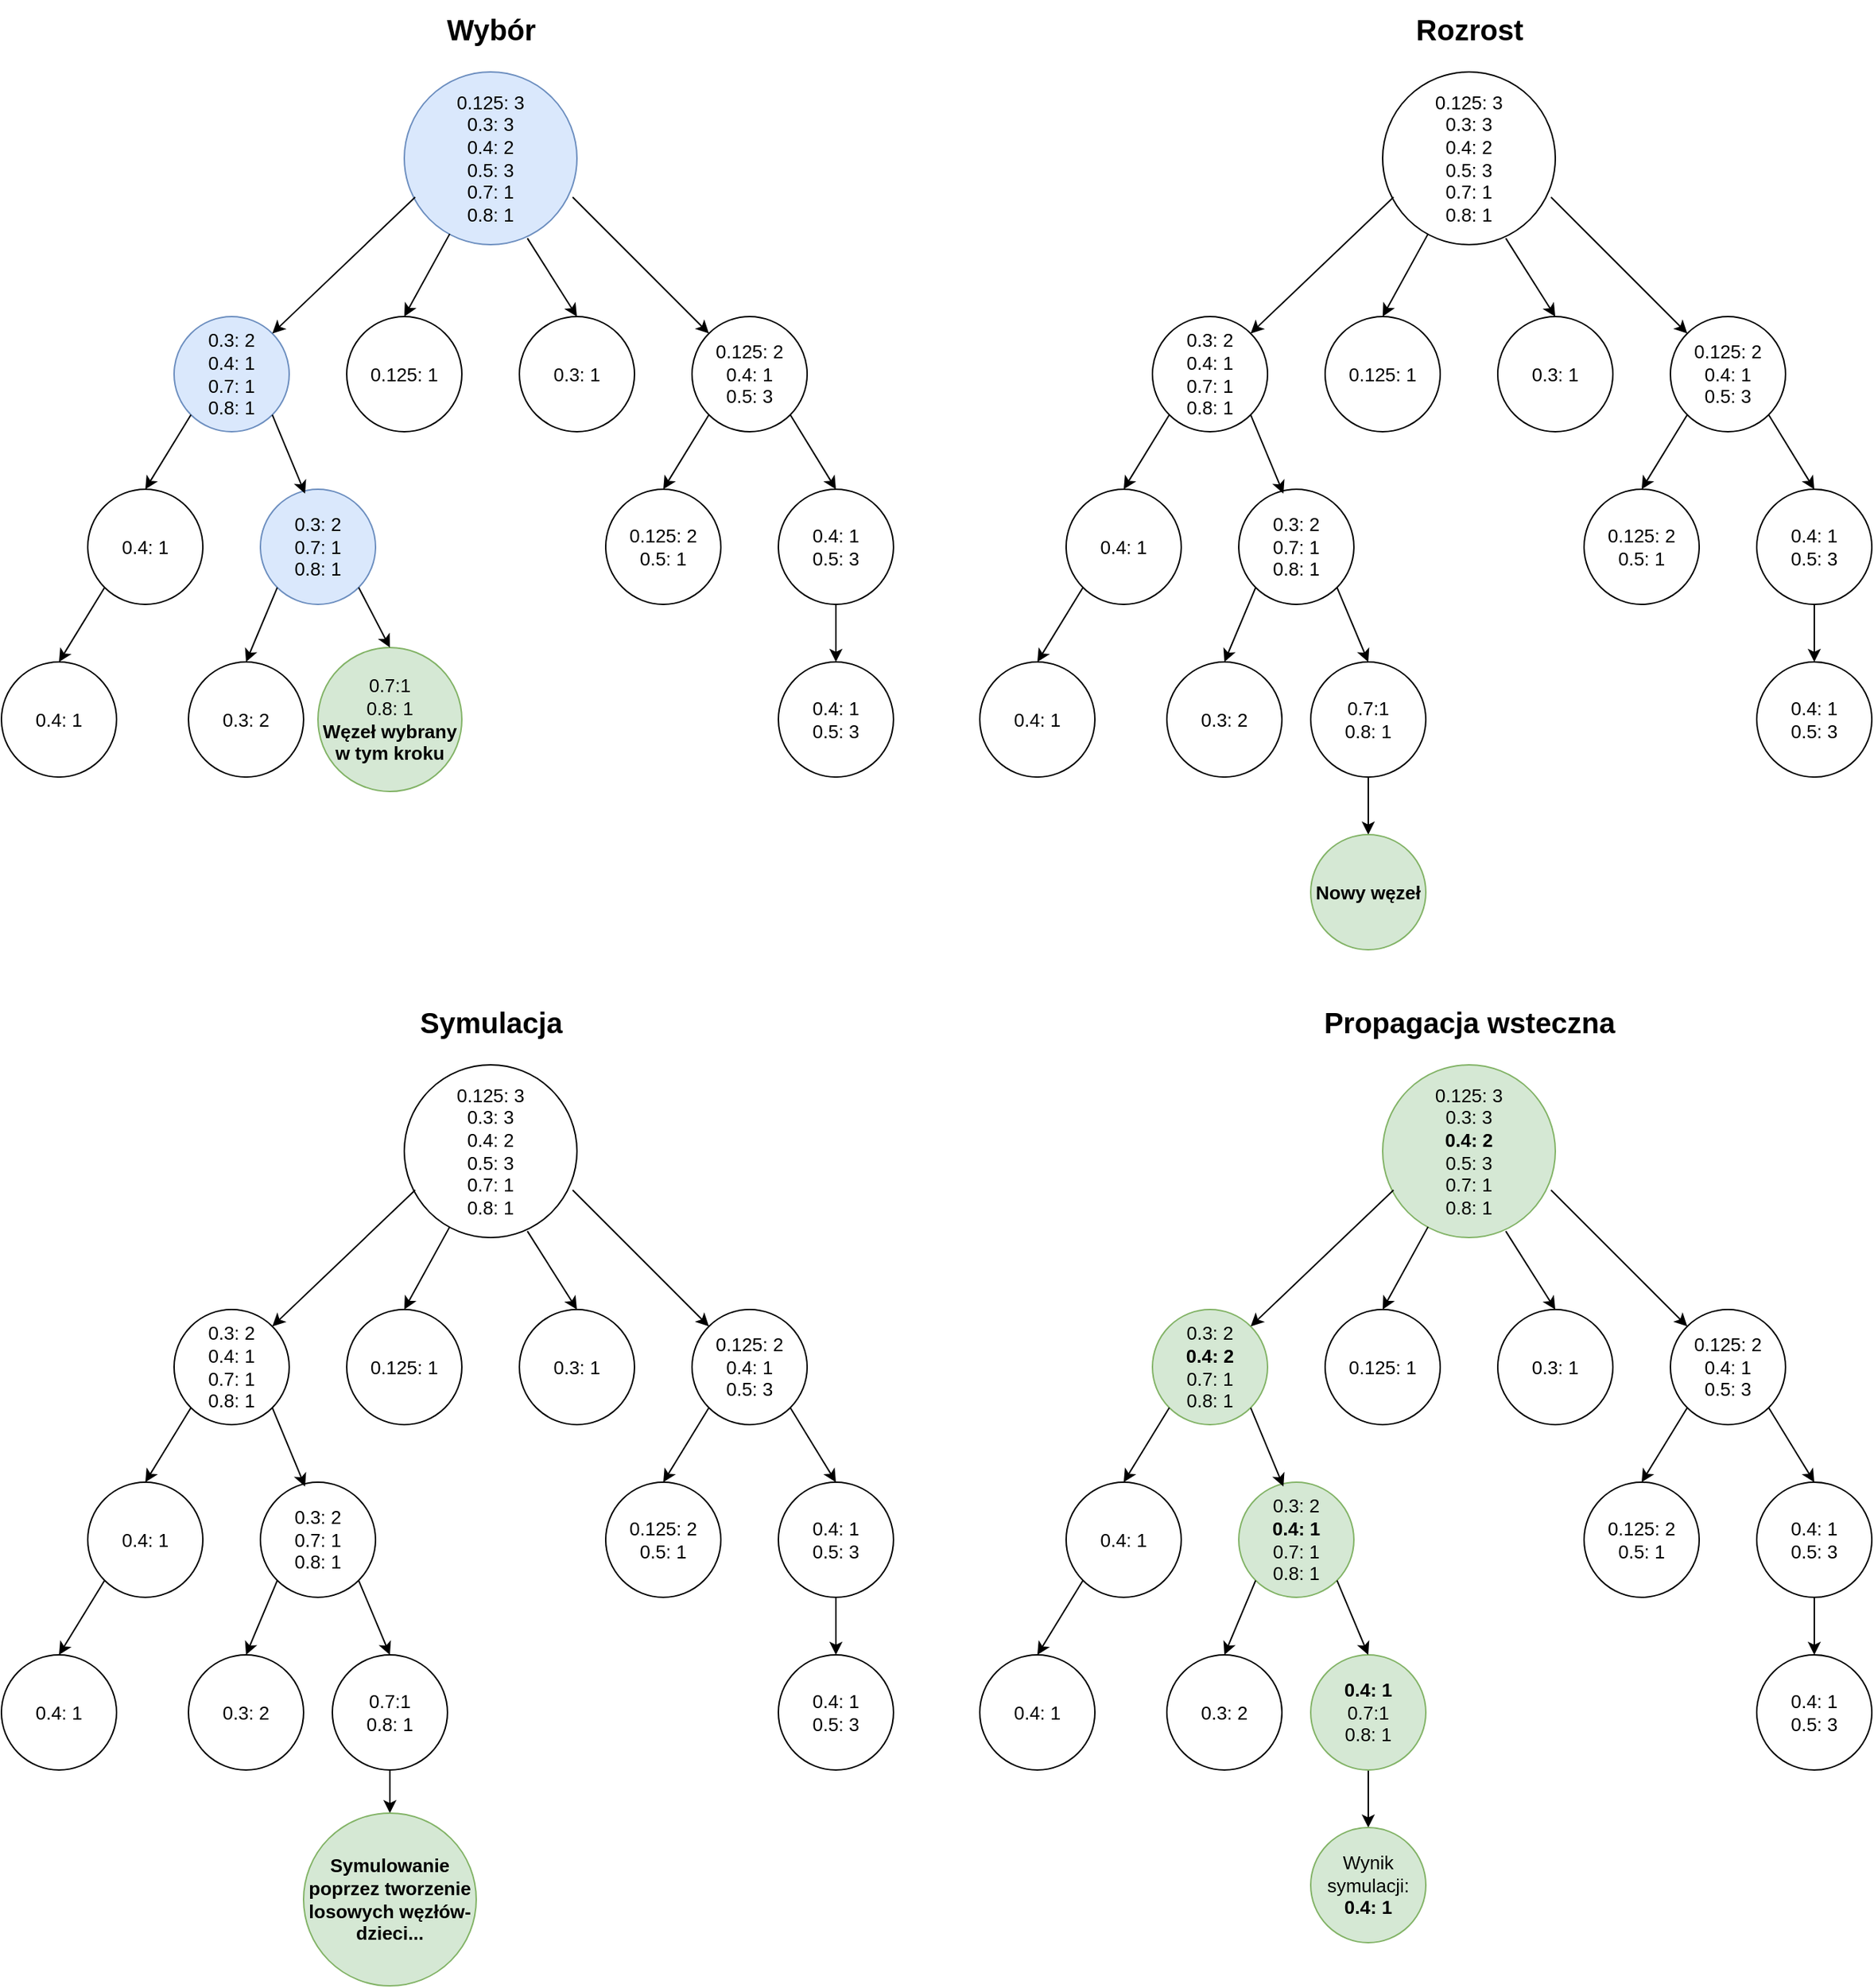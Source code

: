 <mxfile version="21.6.6" type="device">
  <diagram name="Strona-1" id="SK47CS4bZNbIK0wlR7om">
    <mxGraphModel dx="1687" dy="2038" grid="1" gridSize="10" guides="1" tooltips="1" connect="1" arrows="1" fold="1" page="1" pageScale="1" pageWidth="827" pageHeight="1169" math="0" shadow="0">
      <root>
        <mxCell id="0" />
        <mxCell id="1" parent="0" />
        <mxCell id="Z0uKMzJHQEfr-BB_KsoD-1" value="0.125: 3&lt;br style=&quot;font-size: 13px;&quot;&gt;0.3: 3&lt;br style=&quot;font-size: 13px;&quot;&gt;0.4: 2&lt;br style=&quot;font-size: 13px;&quot;&gt;0.5: 3&lt;br style=&quot;font-size: 13px;&quot;&gt;0.7: 1&lt;br style=&quot;font-size: 13px;&quot;&gt;0.8: 1" style="ellipse;whiteSpace=wrap;html=1;aspect=fixed;fillColor=#dae8fc;strokeColor=#6c8ebf;fontSize=13;" vertex="1" parent="1">
          <mxGeometry x="320" y="30" width="120" height="120" as="geometry" />
        </mxCell>
        <mxCell id="Z0uKMzJHQEfr-BB_KsoD-2" value="0.3: 2&lt;br style=&quot;font-size: 13px;&quot;&gt;0.4: 1&lt;br style=&quot;font-size: 13px;&quot;&gt;0.7: 1&lt;br style=&quot;font-size: 13px;&quot;&gt;0.8: 1" style="ellipse;whiteSpace=wrap;html=1;aspect=fixed;fillColor=#dae8fc;strokeColor=#6c8ebf;fontSize=13;" vertex="1" parent="1">
          <mxGeometry x="160" y="200" width="80" height="80" as="geometry" />
        </mxCell>
        <mxCell id="Z0uKMzJHQEfr-BB_KsoD-3" value="0.125: 1" style="ellipse;whiteSpace=wrap;html=1;aspect=fixed;fontSize=13;" vertex="1" parent="1">
          <mxGeometry x="280" y="200" width="80" height="80" as="geometry" />
        </mxCell>
        <mxCell id="Z0uKMzJHQEfr-BB_KsoD-4" value="0.3: 1" style="ellipse;whiteSpace=wrap;html=1;aspect=fixed;fontSize=13;" vertex="1" parent="1">
          <mxGeometry x="400" y="200" width="80" height="80" as="geometry" />
        </mxCell>
        <mxCell id="Z0uKMzJHQEfr-BB_KsoD-5" value="0.125: 2&lt;br style=&quot;font-size: 13px;&quot;&gt;0.4: 1&lt;br style=&quot;font-size: 13px;&quot;&gt;0.5: 3" style="ellipse;whiteSpace=wrap;html=1;aspect=fixed;fontSize=13;" vertex="1" parent="1">
          <mxGeometry x="520" y="200" width="80" height="80" as="geometry" />
        </mxCell>
        <mxCell id="Z0uKMzJHQEfr-BB_KsoD-7" value="" style="endArrow=classic;html=1;rounded=0;exitX=0.063;exitY=0.725;exitDx=0;exitDy=0;entryX=1;entryY=0;entryDx=0;entryDy=0;exitPerimeter=0;fontSize=13;" edge="1" parent="1" source="Z0uKMzJHQEfr-BB_KsoD-1" target="Z0uKMzJHQEfr-BB_KsoD-2">
          <mxGeometry width="50" height="50" relative="1" as="geometry">
            <mxPoint x="250" y="180" as="sourcePoint" />
            <mxPoint x="300" y="130" as="targetPoint" />
          </mxGeometry>
        </mxCell>
        <mxCell id="Z0uKMzJHQEfr-BB_KsoD-8" value="" style="endArrow=classic;html=1;rounded=0;exitX=0.263;exitY=0.938;exitDx=0;exitDy=0;entryX=0.5;entryY=0;entryDx=0;entryDy=0;exitPerimeter=0;fontSize=13;" edge="1" parent="1" source="Z0uKMzJHQEfr-BB_KsoD-1" target="Z0uKMzJHQEfr-BB_KsoD-3">
          <mxGeometry width="50" height="50" relative="1" as="geometry">
            <mxPoint x="360" y="200" as="sourcePoint" />
            <mxPoint x="410" y="150" as="targetPoint" />
          </mxGeometry>
        </mxCell>
        <mxCell id="Z0uKMzJHQEfr-BB_KsoD-9" value="" style="endArrow=classic;html=1;rounded=0;exitX=0.713;exitY=0.963;exitDx=0;exitDy=0;entryX=0.5;entryY=0;entryDx=0;entryDy=0;exitPerimeter=0;fontSize=13;" edge="1" parent="1" source="Z0uKMzJHQEfr-BB_KsoD-1" target="Z0uKMzJHQEfr-BB_KsoD-4">
          <mxGeometry width="50" height="50" relative="1" as="geometry">
            <mxPoint x="460" y="180" as="sourcePoint" />
            <mxPoint x="510" y="130" as="targetPoint" />
          </mxGeometry>
        </mxCell>
        <mxCell id="Z0uKMzJHQEfr-BB_KsoD-10" value="" style="endArrow=classic;html=1;rounded=0;exitX=0.975;exitY=0.725;exitDx=0;exitDy=0;entryX=0;entryY=0;entryDx=0;entryDy=0;exitPerimeter=0;fontSize=13;" edge="1" parent="1" source="Z0uKMzJHQEfr-BB_KsoD-1" target="Z0uKMzJHQEfr-BB_KsoD-5">
          <mxGeometry width="50" height="50" relative="1" as="geometry">
            <mxPoint x="510" y="160" as="sourcePoint" />
            <mxPoint x="560" y="110" as="targetPoint" />
          </mxGeometry>
        </mxCell>
        <mxCell id="Z0uKMzJHQEfr-BB_KsoD-11" value="0.125: 2&lt;br style=&quot;font-size: 13px;&quot;&gt;0.5: 1" style="ellipse;whiteSpace=wrap;html=1;aspect=fixed;fontSize=13;" vertex="1" parent="1">
          <mxGeometry x="460" y="320" width="80" height="80" as="geometry" />
        </mxCell>
        <mxCell id="Z0uKMzJHQEfr-BB_KsoD-17" style="edgeStyle=orthogonalEdgeStyle;rounded=0;orthogonalLoop=1;jettySize=auto;html=1;exitX=0.5;exitY=1;exitDx=0;exitDy=0;entryX=0.5;entryY=0;entryDx=0;entryDy=0;fontSize=13;" edge="1" parent="1" source="Z0uKMzJHQEfr-BB_KsoD-12" target="Z0uKMzJHQEfr-BB_KsoD-16">
          <mxGeometry relative="1" as="geometry" />
        </mxCell>
        <mxCell id="Z0uKMzJHQEfr-BB_KsoD-12" value="0.4: 1&lt;br style=&quot;font-size: 13px;&quot;&gt;0.5: 3" style="ellipse;whiteSpace=wrap;html=1;aspect=fixed;fontSize=13;" vertex="1" parent="1">
          <mxGeometry x="580" y="320" width="80" height="80" as="geometry" />
        </mxCell>
        <mxCell id="Z0uKMzJHQEfr-BB_KsoD-14" value="" style="endArrow=classic;html=1;rounded=0;exitX=0;exitY=1;exitDx=0;exitDy=0;entryX=0.5;entryY=0;entryDx=0;entryDy=0;fontSize=13;" edge="1" parent="1" source="Z0uKMzJHQEfr-BB_KsoD-5" target="Z0uKMzJHQEfr-BB_KsoD-11">
          <mxGeometry width="50" height="50" relative="1" as="geometry">
            <mxPoint x="540" y="470" as="sourcePoint" />
            <mxPoint x="590" y="420" as="targetPoint" />
          </mxGeometry>
        </mxCell>
        <mxCell id="Z0uKMzJHQEfr-BB_KsoD-15" value="" style="endArrow=classic;html=1;rounded=0;exitX=1;exitY=1;exitDx=0;exitDy=0;entryX=0.5;entryY=0;entryDx=0;entryDy=0;fontSize=13;" edge="1" parent="1" source="Z0uKMzJHQEfr-BB_KsoD-5" target="Z0uKMzJHQEfr-BB_KsoD-12">
          <mxGeometry width="50" height="50" relative="1" as="geometry">
            <mxPoint x="670" y="290" as="sourcePoint" />
            <mxPoint x="720" y="240" as="targetPoint" />
          </mxGeometry>
        </mxCell>
        <mxCell id="Z0uKMzJHQEfr-BB_KsoD-16" value="0.4: 1&lt;br style=&quot;border-color: var(--border-color); font-size: 13px;&quot;&gt;0.5: 3" style="ellipse;whiteSpace=wrap;html=1;aspect=fixed;fontSize=13;" vertex="1" parent="1">
          <mxGeometry x="580" y="440" width="80" height="80" as="geometry" />
        </mxCell>
        <mxCell id="Z0uKMzJHQEfr-BB_KsoD-18" value="0.4: 1" style="ellipse;whiteSpace=wrap;html=1;aspect=fixed;fontSize=13;" vertex="1" parent="1">
          <mxGeometry x="100" y="320" width="80" height="80" as="geometry" />
        </mxCell>
        <mxCell id="Z0uKMzJHQEfr-BB_KsoD-19" value="0.3: 2&lt;br style=&quot;font-size: 13px;&quot;&gt;0.7: 1&lt;br style=&quot;font-size: 13px;&quot;&gt;0.8: 1" style="ellipse;whiteSpace=wrap;html=1;aspect=fixed;fillColor=#dae8fc;strokeColor=#6c8ebf;fontSize=13;" vertex="1" parent="1">
          <mxGeometry x="220" y="320" width="80" height="80" as="geometry" />
        </mxCell>
        <mxCell id="Z0uKMzJHQEfr-BB_KsoD-20" value="" style="endArrow=classic;html=1;rounded=0;exitX=0;exitY=1;exitDx=0;exitDy=0;entryX=0.5;entryY=0;entryDx=0;entryDy=0;fontSize=13;" edge="1" parent="1" source="Z0uKMzJHQEfr-BB_KsoD-2" target="Z0uKMzJHQEfr-BB_KsoD-18">
          <mxGeometry width="50" height="50" relative="1" as="geometry">
            <mxPoint x="50" y="300" as="sourcePoint" />
            <mxPoint x="100" y="250" as="targetPoint" />
          </mxGeometry>
        </mxCell>
        <mxCell id="Z0uKMzJHQEfr-BB_KsoD-21" value="" style="endArrow=classic;html=1;rounded=0;exitX=1;exitY=1;exitDx=0;exitDy=0;entryX=0.388;entryY=0.038;entryDx=0;entryDy=0;entryPerimeter=0;fontSize=13;" edge="1" parent="1" source="Z0uKMzJHQEfr-BB_KsoD-2" target="Z0uKMzJHQEfr-BB_KsoD-19">
          <mxGeometry width="50" height="50" relative="1" as="geometry">
            <mxPoint x="250" y="480" as="sourcePoint" />
            <mxPoint x="300" y="430" as="targetPoint" />
          </mxGeometry>
        </mxCell>
        <mxCell id="Z0uKMzJHQEfr-BB_KsoD-22" value="0.4: 1" style="ellipse;whiteSpace=wrap;html=1;aspect=fixed;fontSize=13;" vertex="1" parent="1">
          <mxGeometry x="40" y="440" width="80" height="80" as="geometry" />
        </mxCell>
        <mxCell id="Z0uKMzJHQEfr-BB_KsoD-24" value="0.3: 2" style="ellipse;whiteSpace=wrap;html=1;aspect=fixed;fontSize=13;" vertex="1" parent="1">
          <mxGeometry x="170" y="440" width="80" height="80" as="geometry" />
        </mxCell>
        <mxCell id="Z0uKMzJHQEfr-BB_KsoD-25" value="" style="endArrow=classic;html=1;rounded=0;exitX=0;exitY=1;exitDx=0;exitDy=0;entryX=0.5;entryY=0;entryDx=0;entryDy=0;fontSize=13;" edge="1" parent="1" source="Z0uKMzJHQEfr-BB_KsoD-18" target="Z0uKMzJHQEfr-BB_KsoD-22">
          <mxGeometry width="50" height="50" relative="1" as="geometry">
            <mxPoint x="40" y="470" as="sourcePoint" />
            <mxPoint x="90" y="420" as="targetPoint" />
          </mxGeometry>
        </mxCell>
        <mxCell id="Z0uKMzJHQEfr-BB_KsoD-26" value="0.7:1&lt;br style=&quot;font-size: 13px;&quot;&gt;0.8: 1&lt;br style=&quot;font-size: 13px;&quot;&gt;&lt;b&gt;Węzeł wybrany&lt;br style=&quot;border-color: var(--border-color); font-size: 13px;&quot;&gt;w tym kroku&lt;/b&gt;" style="ellipse;whiteSpace=wrap;html=1;aspect=fixed;fillColor=#d5e8d4;strokeColor=#82b366;fontSize=13;" vertex="1" parent="1">
          <mxGeometry x="260" y="430" width="100" height="100" as="geometry" />
        </mxCell>
        <mxCell id="Z0uKMzJHQEfr-BB_KsoD-27" value="" style="endArrow=classic;html=1;rounded=0;exitX=0;exitY=1;exitDx=0;exitDy=0;entryX=0.5;entryY=0;entryDx=0;entryDy=0;fontSize=13;" edge="1" parent="1" source="Z0uKMzJHQEfr-BB_KsoD-19" target="Z0uKMzJHQEfr-BB_KsoD-24">
          <mxGeometry width="50" height="50" relative="1" as="geometry">
            <mxPoint x="300" y="600" as="sourcePoint" />
            <mxPoint x="350" y="550" as="targetPoint" />
          </mxGeometry>
        </mxCell>
        <mxCell id="Z0uKMzJHQEfr-BB_KsoD-28" value="" style="endArrow=classic;html=1;rounded=0;exitX=1;exitY=1;exitDx=0;exitDy=0;entryX=0.5;entryY=0;entryDx=0;entryDy=0;fontSize=13;" edge="1" parent="1" source="Z0uKMzJHQEfr-BB_KsoD-19" target="Z0uKMzJHQEfr-BB_KsoD-26">
          <mxGeometry width="50" height="50" relative="1" as="geometry">
            <mxPoint x="330" y="440" as="sourcePoint" />
            <mxPoint x="380" y="390" as="targetPoint" />
          </mxGeometry>
        </mxCell>
        <mxCell id="Z0uKMzJHQEfr-BB_KsoD-29" value="0.125: 3&lt;br style=&quot;font-size: 13px;&quot;&gt;0.3: 3&lt;br style=&quot;font-size: 13px;&quot;&gt;0.4: 2&lt;br style=&quot;font-size: 13px;&quot;&gt;0.5: 3&lt;br style=&quot;font-size: 13px;&quot;&gt;0.7: 1&lt;br style=&quot;font-size: 13px;&quot;&gt;0.8: 1" style="ellipse;whiteSpace=wrap;html=1;aspect=fixed;fontSize=13;" vertex="1" parent="1">
          <mxGeometry x="1000" y="30" width="120" height="120" as="geometry" />
        </mxCell>
        <mxCell id="Z0uKMzJHQEfr-BB_KsoD-30" value="0.3: 2&lt;br style=&quot;font-size: 13px;&quot;&gt;0.4: 1&lt;br style=&quot;font-size: 13px;&quot;&gt;0.7: 1&lt;br style=&quot;font-size: 13px;&quot;&gt;0.8: 1" style="ellipse;whiteSpace=wrap;html=1;aspect=fixed;fontSize=13;" vertex="1" parent="1">
          <mxGeometry x="840" y="200" width="80" height="80" as="geometry" />
        </mxCell>
        <mxCell id="Z0uKMzJHQEfr-BB_KsoD-31" value="0.125: 1" style="ellipse;whiteSpace=wrap;html=1;aspect=fixed;fontSize=13;" vertex="1" parent="1">
          <mxGeometry x="960" y="200" width="80" height="80" as="geometry" />
        </mxCell>
        <mxCell id="Z0uKMzJHQEfr-BB_KsoD-32" value="0.3: 1" style="ellipse;whiteSpace=wrap;html=1;aspect=fixed;fontSize=13;" vertex="1" parent="1">
          <mxGeometry x="1080" y="200" width="80" height="80" as="geometry" />
        </mxCell>
        <mxCell id="Z0uKMzJHQEfr-BB_KsoD-33" value="0.125: 2&lt;br style=&quot;font-size: 13px;&quot;&gt;0.4: 1&lt;br style=&quot;font-size: 13px;&quot;&gt;0.5: 3" style="ellipse;whiteSpace=wrap;html=1;aspect=fixed;fontSize=13;" vertex="1" parent="1">
          <mxGeometry x="1200" y="200" width="80" height="80" as="geometry" />
        </mxCell>
        <mxCell id="Z0uKMzJHQEfr-BB_KsoD-34" value="" style="endArrow=classic;html=1;rounded=0;exitX=0.063;exitY=0.725;exitDx=0;exitDy=0;entryX=1;entryY=0;entryDx=0;entryDy=0;exitPerimeter=0;fontSize=13;" edge="1" parent="1" source="Z0uKMzJHQEfr-BB_KsoD-29" target="Z0uKMzJHQEfr-BB_KsoD-30">
          <mxGeometry width="50" height="50" relative="1" as="geometry">
            <mxPoint x="930" y="180" as="sourcePoint" />
            <mxPoint x="980" y="130" as="targetPoint" />
          </mxGeometry>
        </mxCell>
        <mxCell id="Z0uKMzJHQEfr-BB_KsoD-35" value="" style="endArrow=classic;html=1;rounded=0;exitX=0.263;exitY=0.938;exitDx=0;exitDy=0;entryX=0.5;entryY=0;entryDx=0;entryDy=0;exitPerimeter=0;fontSize=13;" edge="1" parent="1" source="Z0uKMzJHQEfr-BB_KsoD-29" target="Z0uKMzJHQEfr-BB_KsoD-31">
          <mxGeometry width="50" height="50" relative="1" as="geometry">
            <mxPoint x="1040" y="200" as="sourcePoint" />
            <mxPoint x="1090" y="150" as="targetPoint" />
          </mxGeometry>
        </mxCell>
        <mxCell id="Z0uKMzJHQEfr-BB_KsoD-36" value="" style="endArrow=classic;html=1;rounded=0;exitX=0.713;exitY=0.963;exitDx=0;exitDy=0;entryX=0.5;entryY=0;entryDx=0;entryDy=0;exitPerimeter=0;fontSize=13;" edge="1" parent="1" source="Z0uKMzJHQEfr-BB_KsoD-29" target="Z0uKMzJHQEfr-BB_KsoD-32">
          <mxGeometry width="50" height="50" relative="1" as="geometry">
            <mxPoint x="1140" y="180" as="sourcePoint" />
            <mxPoint x="1190" y="130" as="targetPoint" />
          </mxGeometry>
        </mxCell>
        <mxCell id="Z0uKMzJHQEfr-BB_KsoD-37" value="" style="endArrow=classic;html=1;rounded=0;exitX=0.975;exitY=0.725;exitDx=0;exitDy=0;entryX=0;entryY=0;entryDx=0;entryDy=0;exitPerimeter=0;fontSize=13;" edge="1" parent="1" source="Z0uKMzJHQEfr-BB_KsoD-29" target="Z0uKMzJHQEfr-BB_KsoD-33">
          <mxGeometry width="50" height="50" relative="1" as="geometry">
            <mxPoint x="1190" y="160" as="sourcePoint" />
            <mxPoint x="1240" y="110" as="targetPoint" />
          </mxGeometry>
        </mxCell>
        <mxCell id="Z0uKMzJHQEfr-BB_KsoD-38" value="0.125: 2&lt;br style=&quot;font-size: 13px;&quot;&gt;0.5: 1" style="ellipse;whiteSpace=wrap;html=1;aspect=fixed;fontSize=13;" vertex="1" parent="1">
          <mxGeometry x="1140" y="320" width="80" height="80" as="geometry" />
        </mxCell>
        <mxCell id="Z0uKMzJHQEfr-BB_KsoD-39" style="edgeStyle=orthogonalEdgeStyle;rounded=0;orthogonalLoop=1;jettySize=auto;html=1;exitX=0.5;exitY=1;exitDx=0;exitDy=0;entryX=0.5;entryY=0;entryDx=0;entryDy=0;fontSize=13;" edge="1" parent="1" source="Z0uKMzJHQEfr-BB_KsoD-40" target="Z0uKMzJHQEfr-BB_KsoD-43">
          <mxGeometry relative="1" as="geometry" />
        </mxCell>
        <mxCell id="Z0uKMzJHQEfr-BB_KsoD-40" value="0.4: 1&lt;br style=&quot;font-size: 13px;&quot;&gt;0.5: 3" style="ellipse;whiteSpace=wrap;html=1;aspect=fixed;fontSize=13;" vertex="1" parent="1">
          <mxGeometry x="1260" y="320" width="80" height="80" as="geometry" />
        </mxCell>
        <mxCell id="Z0uKMzJHQEfr-BB_KsoD-41" value="" style="endArrow=classic;html=1;rounded=0;exitX=0;exitY=1;exitDx=0;exitDy=0;entryX=0.5;entryY=0;entryDx=0;entryDy=0;fontSize=13;" edge="1" parent="1" source="Z0uKMzJHQEfr-BB_KsoD-33" target="Z0uKMzJHQEfr-BB_KsoD-38">
          <mxGeometry width="50" height="50" relative="1" as="geometry">
            <mxPoint x="1220" y="470" as="sourcePoint" />
            <mxPoint x="1270" y="420" as="targetPoint" />
          </mxGeometry>
        </mxCell>
        <mxCell id="Z0uKMzJHQEfr-BB_KsoD-42" value="" style="endArrow=classic;html=1;rounded=0;exitX=1;exitY=1;exitDx=0;exitDy=0;entryX=0.5;entryY=0;entryDx=0;entryDy=0;fontSize=13;" edge="1" parent="1" source="Z0uKMzJHQEfr-BB_KsoD-33" target="Z0uKMzJHQEfr-BB_KsoD-40">
          <mxGeometry width="50" height="50" relative="1" as="geometry">
            <mxPoint x="1350" y="290" as="sourcePoint" />
            <mxPoint x="1400" y="240" as="targetPoint" />
          </mxGeometry>
        </mxCell>
        <mxCell id="Z0uKMzJHQEfr-BB_KsoD-43" value="0.4: 1&lt;br style=&quot;border-color: var(--border-color); font-size: 13px;&quot;&gt;0.5: 3" style="ellipse;whiteSpace=wrap;html=1;aspect=fixed;fontSize=13;" vertex="1" parent="1">
          <mxGeometry x="1260" y="440" width="80" height="80" as="geometry" />
        </mxCell>
        <mxCell id="Z0uKMzJHQEfr-BB_KsoD-44" value="0.4: 1" style="ellipse;whiteSpace=wrap;html=1;aspect=fixed;fontSize=13;" vertex="1" parent="1">
          <mxGeometry x="780" y="320" width="80" height="80" as="geometry" />
        </mxCell>
        <mxCell id="Z0uKMzJHQEfr-BB_KsoD-45" value="0.3: 2&lt;br style=&quot;font-size: 13px;&quot;&gt;0.7: 1&lt;br style=&quot;font-size: 13px;&quot;&gt;0.8: 1" style="ellipse;whiteSpace=wrap;html=1;aspect=fixed;fontSize=13;" vertex="1" parent="1">
          <mxGeometry x="900" y="320" width="80" height="80" as="geometry" />
        </mxCell>
        <mxCell id="Z0uKMzJHQEfr-BB_KsoD-46" value="" style="endArrow=classic;html=1;rounded=0;exitX=0;exitY=1;exitDx=0;exitDy=0;entryX=0.5;entryY=0;entryDx=0;entryDy=0;fontSize=13;" edge="1" parent="1" source="Z0uKMzJHQEfr-BB_KsoD-30" target="Z0uKMzJHQEfr-BB_KsoD-44">
          <mxGeometry width="50" height="50" relative="1" as="geometry">
            <mxPoint x="730" y="300" as="sourcePoint" />
            <mxPoint x="780" y="250" as="targetPoint" />
          </mxGeometry>
        </mxCell>
        <mxCell id="Z0uKMzJHQEfr-BB_KsoD-47" value="" style="endArrow=classic;html=1;rounded=0;exitX=1;exitY=1;exitDx=0;exitDy=0;entryX=0.388;entryY=0.038;entryDx=0;entryDy=0;entryPerimeter=0;fontSize=13;" edge="1" parent="1" source="Z0uKMzJHQEfr-BB_KsoD-30" target="Z0uKMzJHQEfr-BB_KsoD-45">
          <mxGeometry width="50" height="50" relative="1" as="geometry">
            <mxPoint x="930" y="480" as="sourcePoint" />
            <mxPoint x="980" y="430" as="targetPoint" />
          </mxGeometry>
        </mxCell>
        <mxCell id="Z0uKMzJHQEfr-BB_KsoD-48" value="0.4: 1" style="ellipse;whiteSpace=wrap;html=1;aspect=fixed;fontSize=13;" vertex="1" parent="1">
          <mxGeometry x="720" y="440" width="80" height="80" as="geometry" />
        </mxCell>
        <mxCell id="Z0uKMzJHQEfr-BB_KsoD-49" value="0.3: 2" style="ellipse;whiteSpace=wrap;html=1;aspect=fixed;fontSize=13;" vertex="1" parent="1">
          <mxGeometry x="850" y="440" width="80" height="80" as="geometry" />
        </mxCell>
        <mxCell id="Z0uKMzJHQEfr-BB_KsoD-50" value="" style="endArrow=classic;html=1;rounded=0;exitX=0;exitY=1;exitDx=0;exitDy=0;entryX=0.5;entryY=0;entryDx=0;entryDy=0;fontSize=13;" edge="1" parent="1" source="Z0uKMzJHQEfr-BB_KsoD-44" target="Z0uKMzJHQEfr-BB_KsoD-48">
          <mxGeometry width="50" height="50" relative="1" as="geometry">
            <mxPoint x="720" y="470" as="sourcePoint" />
            <mxPoint x="770" y="420" as="targetPoint" />
          </mxGeometry>
        </mxCell>
        <mxCell id="Z0uKMzJHQEfr-BB_KsoD-57" style="edgeStyle=orthogonalEdgeStyle;rounded=0;orthogonalLoop=1;jettySize=auto;html=1;exitX=0.5;exitY=1;exitDx=0;exitDy=0;entryX=0.5;entryY=0;entryDx=0;entryDy=0;fontSize=13;" edge="1" parent="1" source="Z0uKMzJHQEfr-BB_KsoD-51" target="Z0uKMzJHQEfr-BB_KsoD-56">
          <mxGeometry relative="1" as="geometry" />
        </mxCell>
        <mxCell id="Z0uKMzJHQEfr-BB_KsoD-51" value="0.7:1&lt;br style=&quot;font-size: 13px;&quot;&gt;0.8: 1" style="ellipse;whiteSpace=wrap;html=1;aspect=fixed;fontSize=13;" vertex="1" parent="1">
          <mxGeometry x="950" y="440" width="80" height="80" as="geometry" />
        </mxCell>
        <mxCell id="Z0uKMzJHQEfr-BB_KsoD-52" value="" style="endArrow=classic;html=1;rounded=0;exitX=0;exitY=1;exitDx=0;exitDy=0;entryX=0.5;entryY=0;entryDx=0;entryDy=0;fontSize=13;" edge="1" parent="1" source="Z0uKMzJHQEfr-BB_KsoD-45" target="Z0uKMzJHQEfr-BB_KsoD-49">
          <mxGeometry width="50" height="50" relative="1" as="geometry">
            <mxPoint x="980" y="600" as="sourcePoint" />
            <mxPoint x="1030" y="550" as="targetPoint" />
          </mxGeometry>
        </mxCell>
        <mxCell id="Z0uKMzJHQEfr-BB_KsoD-53" value="" style="endArrow=classic;html=1;rounded=0;exitX=1;exitY=1;exitDx=0;exitDy=0;entryX=0.5;entryY=0;entryDx=0;entryDy=0;fontSize=13;" edge="1" parent="1" source="Z0uKMzJHQEfr-BB_KsoD-45" target="Z0uKMzJHQEfr-BB_KsoD-51">
          <mxGeometry width="50" height="50" relative="1" as="geometry">
            <mxPoint x="1010" y="440" as="sourcePoint" />
            <mxPoint x="1060" y="390" as="targetPoint" />
          </mxGeometry>
        </mxCell>
        <mxCell id="Z0uKMzJHQEfr-BB_KsoD-54" value="Wybór" style="text;html=1;align=center;verticalAlign=middle;resizable=0;points=[];autosize=1;strokeColor=none;fillColor=none;fontSize=20;fontStyle=1" vertex="1" parent="1">
          <mxGeometry x="335" y="-20" width="90" height="40" as="geometry" />
        </mxCell>
        <mxCell id="Z0uKMzJHQEfr-BB_KsoD-55" value="Rozrost" style="text;html=1;align=center;verticalAlign=middle;resizable=0;points=[];autosize=1;strokeColor=none;fillColor=none;fontSize=20;fontStyle=1" vertex="1" parent="1">
          <mxGeometry x="1010" y="-20" width="100" height="40" as="geometry" />
        </mxCell>
        <mxCell id="Z0uKMzJHQEfr-BB_KsoD-56" value="&lt;b&gt;Nowy węzeł&lt;/b&gt;" style="ellipse;whiteSpace=wrap;html=1;aspect=fixed;fillColor=#d5e8d4;strokeColor=#82b366;fontSize=13;" vertex="1" parent="1">
          <mxGeometry x="950" y="560" width="80" height="80" as="geometry" />
        </mxCell>
        <mxCell id="Z0uKMzJHQEfr-BB_KsoD-58" value="0.125: 3&lt;br style=&quot;font-size: 13px;&quot;&gt;0.3: 3&lt;br style=&quot;font-size: 13px;&quot;&gt;0.4: 2&lt;br style=&quot;font-size: 13px;&quot;&gt;0.5: 3&lt;br style=&quot;font-size: 13px;&quot;&gt;0.7: 1&lt;br style=&quot;font-size: 13px;&quot;&gt;0.8: 1" style="ellipse;whiteSpace=wrap;html=1;aspect=fixed;fontSize=13;" vertex="1" parent="1">
          <mxGeometry x="320" y="720" width="120" height="120" as="geometry" />
        </mxCell>
        <mxCell id="Z0uKMzJHQEfr-BB_KsoD-59" value="0.3: 2&lt;br style=&quot;font-size: 13px;&quot;&gt;0.4: 1&lt;br style=&quot;font-size: 13px;&quot;&gt;0.7: 1&lt;br style=&quot;font-size: 13px;&quot;&gt;0.8: 1" style="ellipse;whiteSpace=wrap;html=1;aspect=fixed;fontSize=13;" vertex="1" parent="1">
          <mxGeometry x="160" y="890" width="80" height="80" as="geometry" />
        </mxCell>
        <mxCell id="Z0uKMzJHQEfr-BB_KsoD-60" value="0.125: 1" style="ellipse;whiteSpace=wrap;html=1;aspect=fixed;fontSize=13;" vertex="1" parent="1">
          <mxGeometry x="280" y="890" width="80" height="80" as="geometry" />
        </mxCell>
        <mxCell id="Z0uKMzJHQEfr-BB_KsoD-61" value="0.3: 1" style="ellipse;whiteSpace=wrap;html=1;aspect=fixed;fontSize=13;" vertex="1" parent="1">
          <mxGeometry x="400" y="890" width="80" height="80" as="geometry" />
        </mxCell>
        <mxCell id="Z0uKMzJHQEfr-BB_KsoD-62" value="0.125: 2&lt;br style=&quot;font-size: 13px;&quot;&gt;0.4: 1&lt;br style=&quot;font-size: 13px;&quot;&gt;0.5: 3" style="ellipse;whiteSpace=wrap;html=1;aspect=fixed;fontSize=13;" vertex="1" parent="1">
          <mxGeometry x="520" y="890" width="80" height="80" as="geometry" />
        </mxCell>
        <mxCell id="Z0uKMzJHQEfr-BB_KsoD-63" value="" style="endArrow=classic;html=1;rounded=0;exitX=0.063;exitY=0.725;exitDx=0;exitDy=0;entryX=1;entryY=0;entryDx=0;entryDy=0;exitPerimeter=0;fontSize=13;" edge="1" parent="1" source="Z0uKMzJHQEfr-BB_KsoD-58" target="Z0uKMzJHQEfr-BB_KsoD-59">
          <mxGeometry width="50" height="50" relative="1" as="geometry">
            <mxPoint x="250" y="870" as="sourcePoint" />
            <mxPoint x="300" y="820" as="targetPoint" />
          </mxGeometry>
        </mxCell>
        <mxCell id="Z0uKMzJHQEfr-BB_KsoD-64" value="" style="endArrow=classic;html=1;rounded=0;exitX=0.263;exitY=0.938;exitDx=0;exitDy=0;entryX=0.5;entryY=0;entryDx=0;entryDy=0;exitPerimeter=0;fontSize=13;" edge="1" parent="1" source="Z0uKMzJHQEfr-BB_KsoD-58" target="Z0uKMzJHQEfr-BB_KsoD-60">
          <mxGeometry width="50" height="50" relative="1" as="geometry">
            <mxPoint x="360" y="890" as="sourcePoint" />
            <mxPoint x="410" y="840" as="targetPoint" />
          </mxGeometry>
        </mxCell>
        <mxCell id="Z0uKMzJHQEfr-BB_KsoD-65" value="" style="endArrow=classic;html=1;rounded=0;exitX=0.713;exitY=0.963;exitDx=0;exitDy=0;entryX=0.5;entryY=0;entryDx=0;entryDy=0;exitPerimeter=0;fontSize=13;" edge="1" parent="1" source="Z0uKMzJHQEfr-BB_KsoD-58" target="Z0uKMzJHQEfr-BB_KsoD-61">
          <mxGeometry width="50" height="50" relative="1" as="geometry">
            <mxPoint x="460" y="870" as="sourcePoint" />
            <mxPoint x="510" y="820" as="targetPoint" />
          </mxGeometry>
        </mxCell>
        <mxCell id="Z0uKMzJHQEfr-BB_KsoD-66" value="" style="endArrow=classic;html=1;rounded=0;exitX=0.975;exitY=0.725;exitDx=0;exitDy=0;entryX=0;entryY=0;entryDx=0;entryDy=0;exitPerimeter=0;fontSize=13;" edge="1" parent="1" source="Z0uKMzJHQEfr-BB_KsoD-58" target="Z0uKMzJHQEfr-BB_KsoD-62">
          <mxGeometry width="50" height="50" relative="1" as="geometry">
            <mxPoint x="510" y="850" as="sourcePoint" />
            <mxPoint x="560" y="800" as="targetPoint" />
          </mxGeometry>
        </mxCell>
        <mxCell id="Z0uKMzJHQEfr-BB_KsoD-67" value="0.125: 2&lt;br style=&quot;font-size: 13px;&quot;&gt;0.5: 1" style="ellipse;whiteSpace=wrap;html=1;aspect=fixed;fontSize=13;" vertex="1" parent="1">
          <mxGeometry x="460" y="1010" width="80" height="80" as="geometry" />
        </mxCell>
        <mxCell id="Z0uKMzJHQEfr-BB_KsoD-68" style="edgeStyle=orthogonalEdgeStyle;rounded=0;orthogonalLoop=1;jettySize=auto;html=1;exitX=0.5;exitY=1;exitDx=0;exitDy=0;entryX=0.5;entryY=0;entryDx=0;entryDy=0;fontSize=13;" edge="1" parent="1" source="Z0uKMzJHQEfr-BB_KsoD-69" target="Z0uKMzJHQEfr-BB_KsoD-72">
          <mxGeometry relative="1" as="geometry" />
        </mxCell>
        <mxCell id="Z0uKMzJHQEfr-BB_KsoD-69" value="0.4: 1&lt;br style=&quot;font-size: 13px;&quot;&gt;0.5: 3" style="ellipse;whiteSpace=wrap;html=1;aspect=fixed;fontSize=13;" vertex="1" parent="1">
          <mxGeometry x="580" y="1010" width="80" height="80" as="geometry" />
        </mxCell>
        <mxCell id="Z0uKMzJHQEfr-BB_KsoD-70" value="" style="endArrow=classic;html=1;rounded=0;exitX=0;exitY=1;exitDx=0;exitDy=0;entryX=0.5;entryY=0;entryDx=0;entryDy=0;fontSize=13;" edge="1" parent="1" source="Z0uKMzJHQEfr-BB_KsoD-62" target="Z0uKMzJHQEfr-BB_KsoD-67">
          <mxGeometry width="50" height="50" relative="1" as="geometry">
            <mxPoint x="540" y="1160" as="sourcePoint" />
            <mxPoint x="590" y="1110" as="targetPoint" />
          </mxGeometry>
        </mxCell>
        <mxCell id="Z0uKMzJHQEfr-BB_KsoD-71" value="" style="endArrow=classic;html=1;rounded=0;exitX=1;exitY=1;exitDx=0;exitDy=0;entryX=0.5;entryY=0;entryDx=0;entryDy=0;fontSize=13;" edge="1" parent="1" source="Z0uKMzJHQEfr-BB_KsoD-62" target="Z0uKMzJHQEfr-BB_KsoD-69">
          <mxGeometry width="50" height="50" relative="1" as="geometry">
            <mxPoint x="670" y="980" as="sourcePoint" />
            <mxPoint x="720" y="930" as="targetPoint" />
          </mxGeometry>
        </mxCell>
        <mxCell id="Z0uKMzJHQEfr-BB_KsoD-72" value="0.4: 1&lt;br style=&quot;border-color: var(--border-color); font-size: 13px;&quot;&gt;0.5: 3" style="ellipse;whiteSpace=wrap;html=1;aspect=fixed;fontSize=13;" vertex="1" parent="1">
          <mxGeometry x="580" y="1130" width="80" height="80" as="geometry" />
        </mxCell>
        <mxCell id="Z0uKMzJHQEfr-BB_KsoD-73" value="0.4: 1" style="ellipse;whiteSpace=wrap;html=1;aspect=fixed;fontSize=13;" vertex="1" parent="1">
          <mxGeometry x="100" y="1010" width="80" height="80" as="geometry" />
        </mxCell>
        <mxCell id="Z0uKMzJHQEfr-BB_KsoD-74" value="0.3: 2&lt;br style=&quot;font-size: 13px;&quot;&gt;0.7: 1&lt;br style=&quot;font-size: 13px;&quot;&gt;0.8: 1" style="ellipse;whiteSpace=wrap;html=1;aspect=fixed;fontSize=13;" vertex="1" parent="1">
          <mxGeometry x="220" y="1010" width="80" height="80" as="geometry" />
        </mxCell>
        <mxCell id="Z0uKMzJHQEfr-BB_KsoD-75" value="" style="endArrow=classic;html=1;rounded=0;exitX=0;exitY=1;exitDx=0;exitDy=0;entryX=0.5;entryY=0;entryDx=0;entryDy=0;fontSize=13;" edge="1" parent="1" source="Z0uKMzJHQEfr-BB_KsoD-59" target="Z0uKMzJHQEfr-BB_KsoD-73">
          <mxGeometry width="50" height="50" relative="1" as="geometry">
            <mxPoint x="50" y="990" as="sourcePoint" />
            <mxPoint x="100" y="940" as="targetPoint" />
          </mxGeometry>
        </mxCell>
        <mxCell id="Z0uKMzJHQEfr-BB_KsoD-76" value="" style="endArrow=classic;html=1;rounded=0;exitX=1;exitY=1;exitDx=0;exitDy=0;entryX=0.388;entryY=0.038;entryDx=0;entryDy=0;entryPerimeter=0;fontSize=13;" edge="1" parent="1" source="Z0uKMzJHQEfr-BB_KsoD-59" target="Z0uKMzJHQEfr-BB_KsoD-74">
          <mxGeometry width="50" height="50" relative="1" as="geometry">
            <mxPoint x="250" y="1170" as="sourcePoint" />
            <mxPoint x="300" y="1120" as="targetPoint" />
          </mxGeometry>
        </mxCell>
        <mxCell id="Z0uKMzJHQEfr-BB_KsoD-77" value="0.4: 1" style="ellipse;whiteSpace=wrap;html=1;aspect=fixed;fontSize=13;" vertex="1" parent="1">
          <mxGeometry x="40" y="1130" width="80" height="80" as="geometry" />
        </mxCell>
        <mxCell id="Z0uKMzJHQEfr-BB_KsoD-78" value="0.3: 2" style="ellipse;whiteSpace=wrap;html=1;aspect=fixed;fontSize=13;" vertex="1" parent="1">
          <mxGeometry x="170" y="1130" width="80" height="80" as="geometry" />
        </mxCell>
        <mxCell id="Z0uKMzJHQEfr-BB_KsoD-79" value="" style="endArrow=classic;html=1;rounded=0;exitX=0;exitY=1;exitDx=0;exitDy=0;entryX=0.5;entryY=0;entryDx=0;entryDy=0;fontSize=13;" edge="1" parent="1" source="Z0uKMzJHQEfr-BB_KsoD-73" target="Z0uKMzJHQEfr-BB_KsoD-77">
          <mxGeometry width="50" height="50" relative="1" as="geometry">
            <mxPoint x="40" y="1160" as="sourcePoint" />
            <mxPoint x="90" y="1110" as="targetPoint" />
          </mxGeometry>
        </mxCell>
        <mxCell id="Z0uKMzJHQEfr-BB_KsoD-80" style="edgeStyle=orthogonalEdgeStyle;rounded=0;orthogonalLoop=1;jettySize=auto;html=1;exitX=0.5;exitY=1;exitDx=0;exitDy=0;entryX=0.5;entryY=0;entryDx=0;entryDy=0;fontSize=13;" edge="1" parent="1" source="Z0uKMzJHQEfr-BB_KsoD-81" target="Z0uKMzJHQEfr-BB_KsoD-85">
          <mxGeometry relative="1" as="geometry" />
        </mxCell>
        <mxCell id="Z0uKMzJHQEfr-BB_KsoD-81" value="0.7:1&lt;br style=&quot;font-size: 13px;&quot;&gt;0.8: 1" style="ellipse;whiteSpace=wrap;html=1;aspect=fixed;fontSize=13;" vertex="1" parent="1">
          <mxGeometry x="270" y="1130" width="80" height="80" as="geometry" />
        </mxCell>
        <mxCell id="Z0uKMzJHQEfr-BB_KsoD-82" value="" style="endArrow=classic;html=1;rounded=0;exitX=0;exitY=1;exitDx=0;exitDy=0;entryX=0.5;entryY=0;entryDx=0;entryDy=0;fontSize=13;" edge="1" parent="1" source="Z0uKMzJHQEfr-BB_KsoD-74" target="Z0uKMzJHQEfr-BB_KsoD-78">
          <mxGeometry width="50" height="50" relative="1" as="geometry">
            <mxPoint x="300" y="1290" as="sourcePoint" />
            <mxPoint x="350" y="1240" as="targetPoint" />
          </mxGeometry>
        </mxCell>
        <mxCell id="Z0uKMzJHQEfr-BB_KsoD-83" value="" style="endArrow=classic;html=1;rounded=0;exitX=1;exitY=1;exitDx=0;exitDy=0;entryX=0.5;entryY=0;entryDx=0;entryDy=0;fontSize=13;" edge="1" parent="1" source="Z0uKMzJHQEfr-BB_KsoD-74" target="Z0uKMzJHQEfr-BB_KsoD-81">
          <mxGeometry width="50" height="50" relative="1" as="geometry">
            <mxPoint x="330" y="1130" as="sourcePoint" />
            <mxPoint x="380" y="1080" as="targetPoint" />
          </mxGeometry>
        </mxCell>
        <mxCell id="Z0uKMzJHQEfr-BB_KsoD-84" value="Symulacja" style="text;html=1;align=center;verticalAlign=middle;resizable=0;points=[];autosize=1;strokeColor=none;fillColor=none;fontSize=20;fontStyle=1" vertex="1" parent="1">
          <mxGeometry x="320" y="670" width="120" height="40" as="geometry" />
        </mxCell>
        <mxCell id="Z0uKMzJHQEfr-BB_KsoD-85" value="&lt;b&gt;Symulowanie poprzez tworzenie losowych węzłów-dzieci...&lt;/b&gt;" style="ellipse;whiteSpace=wrap;html=1;aspect=fixed;fillColor=#d5e8d4;strokeColor=#82b366;fontSize=13;" vertex="1" parent="1">
          <mxGeometry x="250" y="1240" width="120" height="120" as="geometry" />
        </mxCell>
        <mxCell id="Z0uKMzJHQEfr-BB_KsoD-86" value="0.125: 3&lt;br style=&quot;font-size: 13px;&quot;&gt;0.3: 3&lt;br style=&quot;font-size: 13px;&quot;&gt;&lt;b style=&quot;font-size: 13px;&quot;&gt;0.4: 2&lt;br style=&quot;font-size: 13px;&quot;&gt;&lt;/b&gt;0.5: 3&lt;br style=&quot;font-size: 13px;&quot;&gt;0.7: 1&lt;br style=&quot;font-size: 13px;&quot;&gt;0.8: 1" style="ellipse;whiteSpace=wrap;html=1;aspect=fixed;fillColor=#d5e8d4;strokeColor=#82b366;fontSize=13;" vertex="1" parent="1">
          <mxGeometry x="1000" y="720" width="120" height="120" as="geometry" />
        </mxCell>
        <mxCell id="Z0uKMzJHQEfr-BB_KsoD-87" value="0.3: 2&lt;br style=&quot;font-size: 13px;&quot;&gt;&lt;b style=&quot;font-size: 13px;&quot;&gt;0.4: 2&lt;/b&gt;&lt;br style=&quot;font-size: 13px;&quot;&gt;0.7: 1&lt;br style=&quot;font-size: 13px;&quot;&gt;0.8: 1" style="ellipse;whiteSpace=wrap;html=1;aspect=fixed;fillColor=#d5e8d4;strokeColor=#82b366;fontSize=13;" vertex="1" parent="1">
          <mxGeometry x="840" y="890" width="80" height="80" as="geometry" />
        </mxCell>
        <mxCell id="Z0uKMzJHQEfr-BB_KsoD-88" value="0.125: 1" style="ellipse;whiteSpace=wrap;html=1;aspect=fixed;fontSize=13;" vertex="1" parent="1">
          <mxGeometry x="960" y="890" width="80" height="80" as="geometry" />
        </mxCell>
        <mxCell id="Z0uKMzJHQEfr-BB_KsoD-89" value="0.3: 1" style="ellipse;whiteSpace=wrap;html=1;aspect=fixed;fontSize=13;" vertex="1" parent="1">
          <mxGeometry x="1080" y="890" width="80" height="80" as="geometry" />
        </mxCell>
        <mxCell id="Z0uKMzJHQEfr-BB_KsoD-90" value="0.125: 2&lt;br style=&quot;font-size: 13px;&quot;&gt;0.4: 1&lt;br style=&quot;font-size: 13px;&quot;&gt;0.5: 3" style="ellipse;whiteSpace=wrap;html=1;aspect=fixed;fontSize=13;" vertex="1" parent="1">
          <mxGeometry x="1200" y="890" width="80" height="80" as="geometry" />
        </mxCell>
        <mxCell id="Z0uKMzJHQEfr-BB_KsoD-91" value="" style="endArrow=classic;html=1;rounded=0;exitX=0.063;exitY=0.725;exitDx=0;exitDy=0;entryX=1;entryY=0;entryDx=0;entryDy=0;exitPerimeter=0;fontSize=13;" edge="1" parent="1" source="Z0uKMzJHQEfr-BB_KsoD-86" target="Z0uKMzJHQEfr-BB_KsoD-87">
          <mxGeometry width="50" height="50" relative="1" as="geometry">
            <mxPoint x="930" y="870" as="sourcePoint" />
            <mxPoint x="980" y="820" as="targetPoint" />
          </mxGeometry>
        </mxCell>
        <mxCell id="Z0uKMzJHQEfr-BB_KsoD-92" value="" style="endArrow=classic;html=1;rounded=0;exitX=0.263;exitY=0.938;exitDx=0;exitDy=0;entryX=0.5;entryY=0;entryDx=0;entryDy=0;exitPerimeter=0;fontSize=13;" edge="1" parent="1" source="Z0uKMzJHQEfr-BB_KsoD-86" target="Z0uKMzJHQEfr-BB_KsoD-88">
          <mxGeometry width="50" height="50" relative="1" as="geometry">
            <mxPoint x="1040" y="890" as="sourcePoint" />
            <mxPoint x="1090" y="840" as="targetPoint" />
          </mxGeometry>
        </mxCell>
        <mxCell id="Z0uKMzJHQEfr-BB_KsoD-93" value="" style="endArrow=classic;html=1;rounded=0;exitX=0.713;exitY=0.963;exitDx=0;exitDy=0;entryX=0.5;entryY=0;entryDx=0;entryDy=0;exitPerimeter=0;fontSize=13;" edge="1" parent="1" source="Z0uKMzJHQEfr-BB_KsoD-86" target="Z0uKMzJHQEfr-BB_KsoD-89">
          <mxGeometry width="50" height="50" relative="1" as="geometry">
            <mxPoint x="1140" y="870" as="sourcePoint" />
            <mxPoint x="1190" y="820" as="targetPoint" />
          </mxGeometry>
        </mxCell>
        <mxCell id="Z0uKMzJHQEfr-BB_KsoD-94" value="" style="endArrow=classic;html=1;rounded=0;exitX=0.975;exitY=0.725;exitDx=0;exitDy=0;entryX=0;entryY=0;entryDx=0;entryDy=0;exitPerimeter=0;fontSize=13;" edge="1" parent="1" source="Z0uKMzJHQEfr-BB_KsoD-86" target="Z0uKMzJHQEfr-BB_KsoD-90">
          <mxGeometry width="50" height="50" relative="1" as="geometry">
            <mxPoint x="1190" y="850" as="sourcePoint" />
            <mxPoint x="1240" y="800" as="targetPoint" />
          </mxGeometry>
        </mxCell>
        <mxCell id="Z0uKMzJHQEfr-BB_KsoD-95" value="0.125: 2&lt;br style=&quot;font-size: 13px;&quot;&gt;0.5: 1" style="ellipse;whiteSpace=wrap;html=1;aspect=fixed;fontSize=13;" vertex="1" parent="1">
          <mxGeometry x="1140" y="1010" width="80" height="80" as="geometry" />
        </mxCell>
        <mxCell id="Z0uKMzJHQEfr-BB_KsoD-96" style="edgeStyle=orthogonalEdgeStyle;rounded=0;orthogonalLoop=1;jettySize=auto;html=1;exitX=0.5;exitY=1;exitDx=0;exitDy=0;entryX=0.5;entryY=0;entryDx=0;entryDy=0;fontSize=13;" edge="1" parent="1" source="Z0uKMzJHQEfr-BB_KsoD-97" target="Z0uKMzJHQEfr-BB_KsoD-100">
          <mxGeometry relative="1" as="geometry" />
        </mxCell>
        <mxCell id="Z0uKMzJHQEfr-BB_KsoD-97" value="0.4: 1&lt;br style=&quot;font-size: 13px;&quot;&gt;0.5: 3" style="ellipse;whiteSpace=wrap;html=1;aspect=fixed;fontSize=13;" vertex="1" parent="1">
          <mxGeometry x="1260" y="1010" width="80" height="80" as="geometry" />
        </mxCell>
        <mxCell id="Z0uKMzJHQEfr-BB_KsoD-98" value="" style="endArrow=classic;html=1;rounded=0;exitX=0;exitY=1;exitDx=0;exitDy=0;entryX=0.5;entryY=0;entryDx=0;entryDy=0;fontSize=13;" edge="1" parent="1" source="Z0uKMzJHQEfr-BB_KsoD-90" target="Z0uKMzJHQEfr-BB_KsoD-95">
          <mxGeometry width="50" height="50" relative="1" as="geometry">
            <mxPoint x="1220" y="1160" as="sourcePoint" />
            <mxPoint x="1270" y="1110" as="targetPoint" />
          </mxGeometry>
        </mxCell>
        <mxCell id="Z0uKMzJHQEfr-BB_KsoD-99" value="" style="endArrow=classic;html=1;rounded=0;exitX=1;exitY=1;exitDx=0;exitDy=0;entryX=0.5;entryY=0;entryDx=0;entryDy=0;fontSize=13;" edge="1" parent="1" source="Z0uKMzJHQEfr-BB_KsoD-90" target="Z0uKMzJHQEfr-BB_KsoD-97">
          <mxGeometry width="50" height="50" relative="1" as="geometry">
            <mxPoint x="1350" y="980" as="sourcePoint" />
            <mxPoint x="1400" y="930" as="targetPoint" />
          </mxGeometry>
        </mxCell>
        <mxCell id="Z0uKMzJHQEfr-BB_KsoD-100" value="0.4: 1&lt;br style=&quot;border-color: var(--border-color); font-size: 13px;&quot;&gt;0.5: 3" style="ellipse;whiteSpace=wrap;html=1;aspect=fixed;fontSize=13;" vertex="1" parent="1">
          <mxGeometry x="1260" y="1130" width="80" height="80" as="geometry" />
        </mxCell>
        <mxCell id="Z0uKMzJHQEfr-BB_KsoD-101" value="0.4: 1" style="ellipse;whiteSpace=wrap;html=1;aspect=fixed;fontSize=13;" vertex="1" parent="1">
          <mxGeometry x="780" y="1010" width="80" height="80" as="geometry" />
        </mxCell>
        <mxCell id="Z0uKMzJHQEfr-BB_KsoD-102" value="0.3: 2&lt;br style=&quot;font-size: 13px;&quot;&gt;&lt;b style=&quot;font-size: 13px;&quot;&gt;0.4: 1&lt;/b&gt;&lt;br style=&quot;font-size: 13px;&quot;&gt;0.7: 1&lt;br style=&quot;font-size: 13px;&quot;&gt;0.8: 1" style="ellipse;whiteSpace=wrap;html=1;aspect=fixed;fillColor=#d5e8d4;strokeColor=#82b366;fontSize=13;" vertex="1" parent="1">
          <mxGeometry x="900" y="1010" width="80" height="80" as="geometry" />
        </mxCell>
        <mxCell id="Z0uKMzJHQEfr-BB_KsoD-103" value="" style="endArrow=classic;html=1;rounded=0;exitX=0;exitY=1;exitDx=0;exitDy=0;entryX=0.5;entryY=0;entryDx=0;entryDy=0;fontSize=13;" edge="1" parent="1" source="Z0uKMzJHQEfr-BB_KsoD-87" target="Z0uKMzJHQEfr-BB_KsoD-101">
          <mxGeometry width="50" height="50" relative="1" as="geometry">
            <mxPoint x="730" y="990" as="sourcePoint" />
            <mxPoint x="780" y="940" as="targetPoint" />
          </mxGeometry>
        </mxCell>
        <mxCell id="Z0uKMzJHQEfr-BB_KsoD-104" value="" style="endArrow=classic;html=1;rounded=0;exitX=1;exitY=1;exitDx=0;exitDy=0;entryX=0.388;entryY=0.038;entryDx=0;entryDy=0;entryPerimeter=0;fontSize=13;" edge="1" parent="1" source="Z0uKMzJHQEfr-BB_KsoD-87" target="Z0uKMzJHQEfr-BB_KsoD-102">
          <mxGeometry width="50" height="50" relative="1" as="geometry">
            <mxPoint x="930" y="1170" as="sourcePoint" />
            <mxPoint x="980" y="1120" as="targetPoint" />
          </mxGeometry>
        </mxCell>
        <mxCell id="Z0uKMzJHQEfr-BB_KsoD-105" value="0.4: 1" style="ellipse;whiteSpace=wrap;html=1;aspect=fixed;fontSize=13;" vertex="1" parent="1">
          <mxGeometry x="720" y="1130" width="80" height="80" as="geometry" />
        </mxCell>
        <mxCell id="Z0uKMzJHQEfr-BB_KsoD-106" value="0.3: 2" style="ellipse;whiteSpace=wrap;html=1;aspect=fixed;fontSize=13;" vertex="1" parent="1">
          <mxGeometry x="850" y="1130" width="80" height="80" as="geometry" />
        </mxCell>
        <mxCell id="Z0uKMzJHQEfr-BB_KsoD-107" value="" style="endArrow=classic;html=1;rounded=0;exitX=0;exitY=1;exitDx=0;exitDy=0;entryX=0.5;entryY=0;entryDx=0;entryDy=0;fontSize=13;" edge="1" parent="1" source="Z0uKMzJHQEfr-BB_KsoD-101" target="Z0uKMzJHQEfr-BB_KsoD-105">
          <mxGeometry width="50" height="50" relative="1" as="geometry">
            <mxPoint x="720" y="1160" as="sourcePoint" />
            <mxPoint x="770" y="1110" as="targetPoint" />
          </mxGeometry>
        </mxCell>
        <mxCell id="Z0uKMzJHQEfr-BB_KsoD-108" style="edgeStyle=orthogonalEdgeStyle;rounded=0;orthogonalLoop=1;jettySize=auto;html=1;exitX=0.5;exitY=1;exitDx=0;exitDy=0;entryX=0.5;entryY=0;entryDx=0;entryDy=0;fontSize=13;" edge="1" parent="1" source="Z0uKMzJHQEfr-BB_KsoD-109" target="Z0uKMzJHQEfr-BB_KsoD-113">
          <mxGeometry relative="1" as="geometry" />
        </mxCell>
        <mxCell id="Z0uKMzJHQEfr-BB_KsoD-109" value="&lt;b style=&quot;font-size: 13px;&quot;&gt;0.4: 1&lt;/b&gt;&lt;br style=&quot;font-size: 13px;&quot;&gt;0.7:1&lt;br style=&quot;font-size: 13px;&quot;&gt;0.8: 1" style="ellipse;whiteSpace=wrap;html=1;aspect=fixed;fillColor=#d5e8d4;strokeColor=#82b366;fontSize=13;" vertex="1" parent="1">
          <mxGeometry x="950" y="1130" width="80" height="80" as="geometry" />
        </mxCell>
        <mxCell id="Z0uKMzJHQEfr-BB_KsoD-110" value="" style="endArrow=classic;html=1;rounded=0;exitX=0;exitY=1;exitDx=0;exitDy=0;entryX=0.5;entryY=0;entryDx=0;entryDy=0;fontSize=13;" edge="1" parent="1" source="Z0uKMzJHQEfr-BB_KsoD-102" target="Z0uKMzJHQEfr-BB_KsoD-106">
          <mxGeometry width="50" height="50" relative="1" as="geometry">
            <mxPoint x="980" y="1290" as="sourcePoint" />
            <mxPoint x="1030" y="1240" as="targetPoint" />
          </mxGeometry>
        </mxCell>
        <mxCell id="Z0uKMzJHQEfr-BB_KsoD-111" value="" style="endArrow=classic;html=1;rounded=0;exitX=1;exitY=1;exitDx=0;exitDy=0;entryX=0.5;entryY=0;entryDx=0;entryDy=0;fontSize=13;" edge="1" parent="1" source="Z0uKMzJHQEfr-BB_KsoD-102" target="Z0uKMzJHQEfr-BB_KsoD-109">
          <mxGeometry width="50" height="50" relative="1" as="geometry">
            <mxPoint x="1010" y="1130" as="sourcePoint" />
            <mxPoint x="1060" y="1080" as="targetPoint" />
          </mxGeometry>
        </mxCell>
        <mxCell id="Z0uKMzJHQEfr-BB_KsoD-112" value="Propagacja wsteczna" style="text;html=1;align=center;verticalAlign=middle;resizable=0;points=[];autosize=1;strokeColor=none;fillColor=none;fontSize=20;fontStyle=1" vertex="1" parent="1">
          <mxGeometry x="945" y="670" width="230" height="40" as="geometry" />
        </mxCell>
        <mxCell id="Z0uKMzJHQEfr-BB_KsoD-113" value="Wynik symulacji:&lt;br style=&quot;font-size: 13px;&quot;&gt;&lt;b style=&quot;font-size: 13px;&quot;&gt;0.4: 1&lt;/b&gt;" style="ellipse;whiteSpace=wrap;html=1;aspect=fixed;fillColor=#d5e8d4;strokeColor=#82b366;fontSize=13;" vertex="1" parent="1">
          <mxGeometry x="950" y="1250" width="80" height="80" as="geometry" />
        </mxCell>
      </root>
    </mxGraphModel>
  </diagram>
</mxfile>
